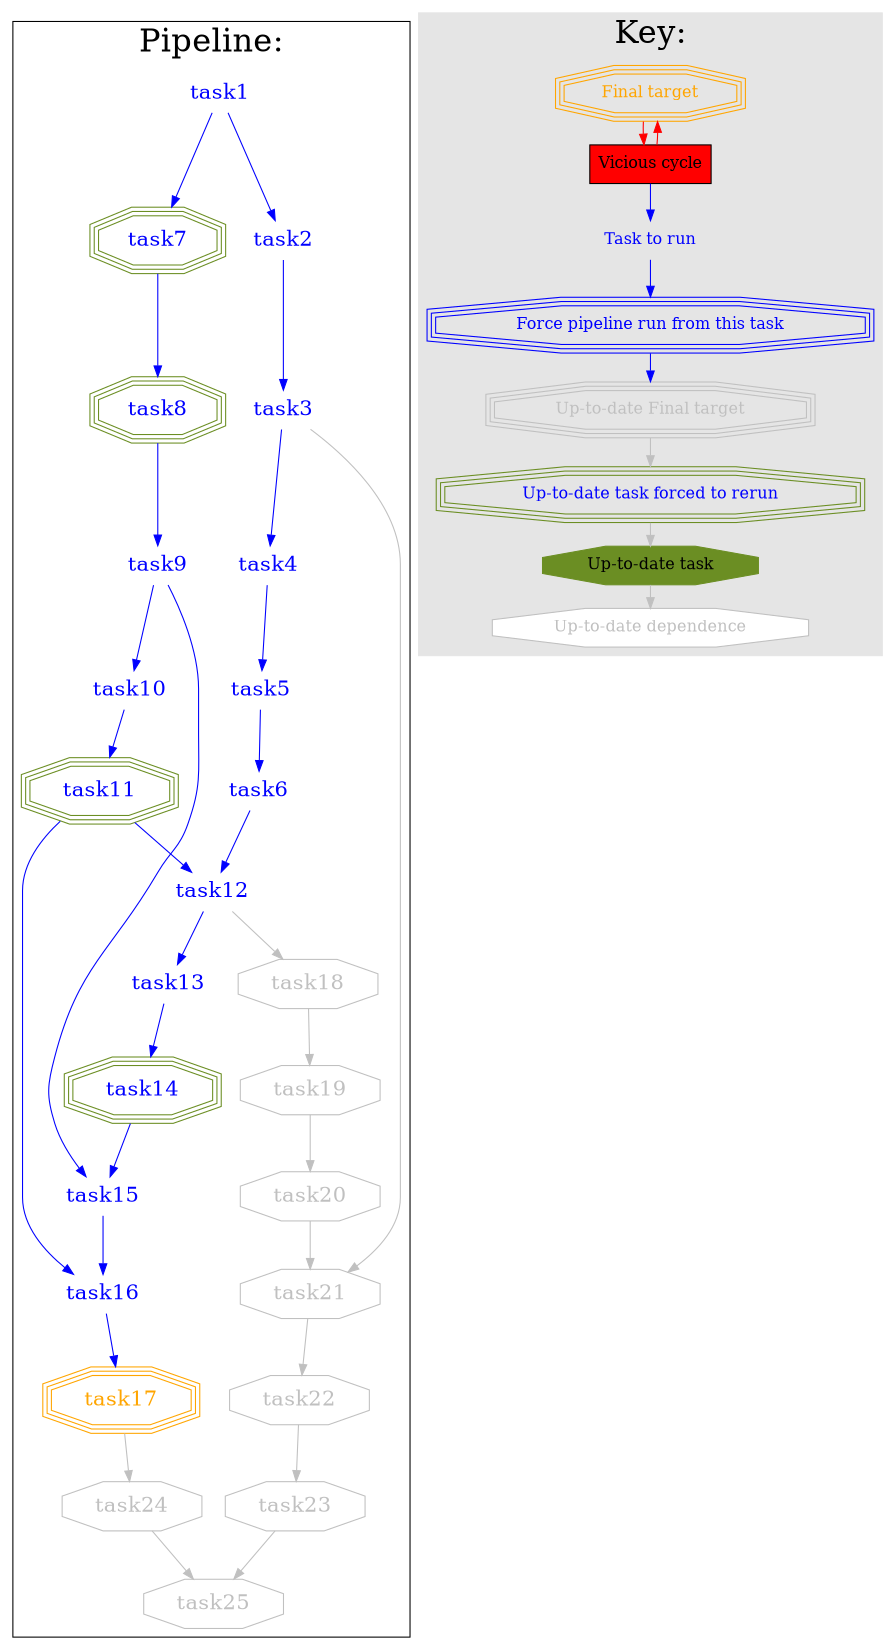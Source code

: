 digraph tree
{
size="8,11!";
splines=true;
fontsize=30;
ranksep = 0.3;
subgraph clustertasks
{
label = "Pipeline:";
edge[minlen=2];
node[fontsize=20];
t0[fontcolor=blue, shape=plaintext, label="task1"];
t2[color=olivedrab, fontcolor=blue, shape=tripleoctagon, label="task7"];
t0 -> t2[color=blue];
t3[color=olivedrab, fontcolor=blue, shape=tripleoctagon, label="task8"];
t2 -> t3[color=blue];
t4[fontcolor=blue, shape=plaintext, label="task9"];
t3 -> t4[color=blue];
t5[fontcolor=blue, shape=plaintext, label="task10"];
t4 -> t5[color=blue];
t6[color=olivedrab, fontcolor=blue, shape=tripleoctagon, label="task11"];
t5 -> t6[color=blue];
t1[fontcolor=blue, shape=plaintext, label="task2"];
t0 -> t1[color=blue];
t8[fontcolor=blue, shape=plaintext, label="task3"];
t1 -> t8[color=blue];
t9[fontcolor=blue, shape=plaintext, label="task4"];
t8 -> t9[color=blue];
t10[fontcolor=blue, shape=plaintext, label="task5"];
t9 -> t10[color=blue];
t11[fontcolor=blue, shape=plaintext, label="task6"];
t10 -> t11[color=blue];
t7[fontcolor=blue, shape=plaintext, label="task12"];
t11 -> t7[color=blue];
t6 -> t7[color=blue];
t12[fontcolor=blue, shape=plaintext, label="task13"];
t7 -> t12[color=blue];
t14[color=olivedrab, fontcolor=blue, shape=tripleoctagon, label="task14"];
t12 -> t14[color=blue];
t15[fontcolor=blue, shape=plaintext, label="task15"];
t14 -> t15[color=blue];
t4 -> t15[color=blue];
t16[fontcolor=blue, shape=plaintext, label="task16"];
t15 -> t16[color=blue];
t6 -> t16[color=blue];
t17[color=orange, fontcolor=orange, shape=tripleoctagon, label="task17"];
t16 -> t17[color=blue];
t13[style=filled, color=gray, label="task18", shape=octagon, fillcolor=white, fontcolor=gray];
t7 -> t13[color=gray, arrowtype=normal];
t19[style=filled, color=gray, label="task19", shape=octagon, fillcolor=white, fontcolor=gray];
t13 -> t19[color=gray, arrowtype=normal];
t20[style=filled, color=gray, label="task20", shape=octagon, fillcolor=white, fontcolor=gray];
t19 -> t20[color=gray, arrowtype=normal];
t21[style=filled, color=gray, label="task21", shape=octagon, fillcolor=white, fontcolor=gray];
t20 -> t21[color=gray, arrowtype=normal];
t8 -> t21[color=gray, arrowtype=normal];
t22[style=filled, color=gray, label="task22", shape=octagon, fillcolor=white, fontcolor=gray];
t21 -> t22[color=gray, arrowtype=normal];
t23[style=filled, color=gray, label="task23", shape=octagon, fillcolor=white, fontcolor=gray];
t22 -> t23[color=gray, arrowtype=normal];
t18[style=filled, color=gray, label="task24", shape=octagon, fillcolor=white, fontcolor=gray];
t17 -> t18[color=gray, arrowtype=normal];
t24[style=filled, color=gray, label="task25", shape=octagon, fillcolor=white, fontcolor=gray];
t23 -> t24[color=gray, arrowtype=normal];
t18 -> t24[color=gray, arrowtype=normal];
}
subgraph clusterkey
{
style=filled;
fontsize=30;
color=gray90;
label = "Key:";
node[fontsize=10];
k1[color=orange, fontcolor=orange, shape=tripleoctagon, fontsize=15, label="Final target"];
k2[shape=box, style=filled, fontsize=15, fillcolor=red, label="Vicious cycle"];
k3[fontcolor=blue, shape=plaintext, fontsize=15, label="Task to run"];
k4[color=blue, fontcolor=blue, shape=tripleoctagon, fontsize=15, label="Force pipeline run from this task"];
k5[color=gray, fontcolor=gray, shape=tripleoctagon, fontsize=15, label="Up-to-date Final target"];
k6[color=olivedrab, fontcolor=blue, shape=tripleoctagon, fontsize=15, label="Up-to-date task forced to rerun"];
k7[style=filled, color=olivedrab, label="Up-to-date task", shape=octagon, fontsize=15, fillcolor=olivedrab, fontcolor=black];
k8[style=filled, color=gray, label="Up-to-date dependence", shape=octagon, fontsize=15, fillcolor=white, fontcolor=gray];
k1->k2[color=red];k2->k1 [color=red];k2->k3->k4->k5[color=blue];k5->k6->k7->k8[color=gray];}
}
